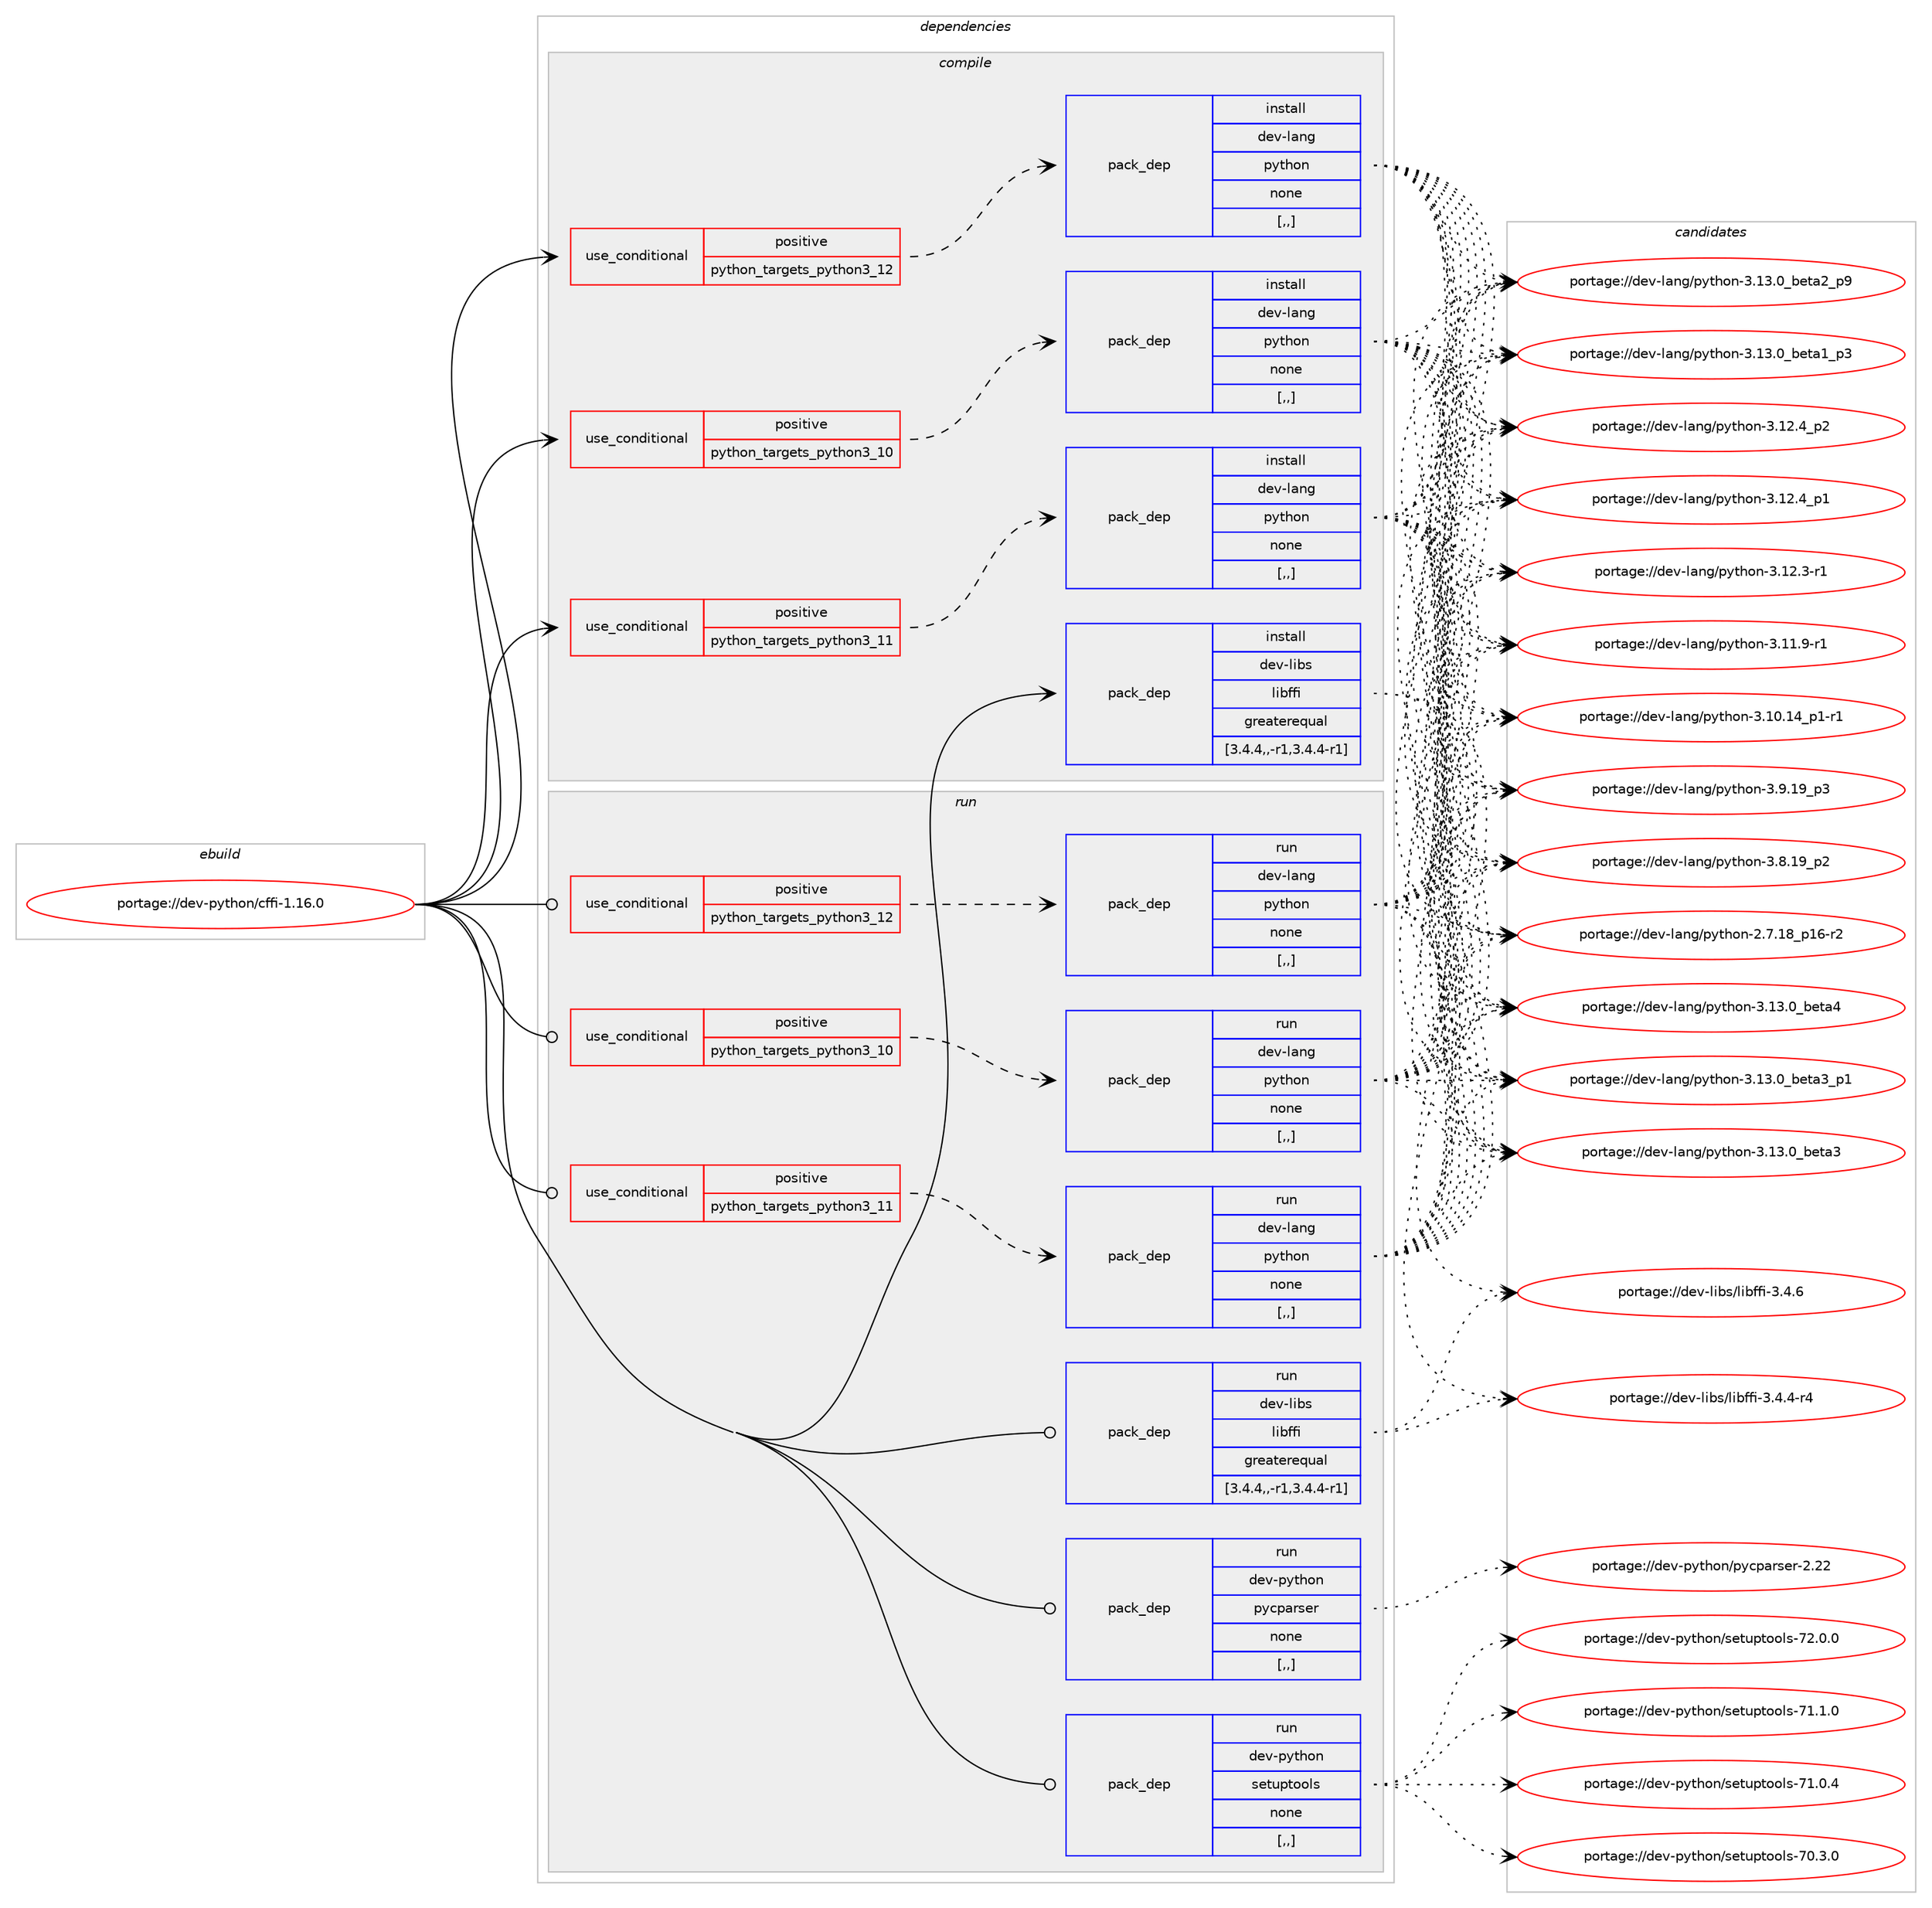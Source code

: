 digraph prolog {

# *************
# Graph options
# *************

newrank=true;
concentrate=true;
compound=true;
graph [rankdir=LR,fontname=Helvetica,fontsize=10,ranksep=1.5];#, ranksep=2.5, nodesep=0.2];
edge  [arrowhead=vee];
node  [fontname=Helvetica,fontsize=10];

# **********
# The ebuild
# **********

subgraph cluster_leftcol {
color=gray;
label=<<i>ebuild</i>>;
id [label="portage://dev-python/cffi-1.16.0", color=red, width=4, href="../dev-python/cffi-1.16.0.svg"];
}

# ****************
# The dependencies
# ****************

subgraph cluster_midcol {
color=gray;
label=<<i>dependencies</i>>;
subgraph cluster_compile {
fillcolor="#eeeeee";
style=filled;
label=<<i>compile</i>>;
subgraph cond31681 {
dependency143806 [label=<<TABLE BORDER="0" CELLBORDER="1" CELLSPACING="0" CELLPADDING="4"><TR><TD ROWSPAN="3" CELLPADDING="10">use_conditional</TD></TR><TR><TD>positive</TD></TR><TR><TD>python_targets_python3_10</TD></TR></TABLE>>, shape=none, color=red];
subgraph pack110878 {
dependency143807 [label=<<TABLE BORDER="0" CELLBORDER="1" CELLSPACING="0" CELLPADDING="4" WIDTH="220"><TR><TD ROWSPAN="6" CELLPADDING="30">pack_dep</TD></TR><TR><TD WIDTH="110">install</TD></TR><TR><TD>dev-lang</TD></TR><TR><TD>python</TD></TR><TR><TD>none</TD></TR><TR><TD>[,,]</TD></TR></TABLE>>, shape=none, color=blue];
}
dependency143806:e -> dependency143807:w [weight=20,style="dashed",arrowhead="vee"];
}
id:e -> dependency143806:w [weight=20,style="solid",arrowhead="vee"];
subgraph cond31682 {
dependency143808 [label=<<TABLE BORDER="0" CELLBORDER="1" CELLSPACING="0" CELLPADDING="4"><TR><TD ROWSPAN="3" CELLPADDING="10">use_conditional</TD></TR><TR><TD>positive</TD></TR><TR><TD>python_targets_python3_11</TD></TR></TABLE>>, shape=none, color=red];
subgraph pack110879 {
dependency143809 [label=<<TABLE BORDER="0" CELLBORDER="1" CELLSPACING="0" CELLPADDING="4" WIDTH="220"><TR><TD ROWSPAN="6" CELLPADDING="30">pack_dep</TD></TR><TR><TD WIDTH="110">install</TD></TR><TR><TD>dev-lang</TD></TR><TR><TD>python</TD></TR><TR><TD>none</TD></TR><TR><TD>[,,]</TD></TR></TABLE>>, shape=none, color=blue];
}
dependency143808:e -> dependency143809:w [weight=20,style="dashed",arrowhead="vee"];
}
id:e -> dependency143808:w [weight=20,style="solid",arrowhead="vee"];
subgraph cond31683 {
dependency143810 [label=<<TABLE BORDER="0" CELLBORDER="1" CELLSPACING="0" CELLPADDING="4"><TR><TD ROWSPAN="3" CELLPADDING="10">use_conditional</TD></TR><TR><TD>positive</TD></TR><TR><TD>python_targets_python3_12</TD></TR></TABLE>>, shape=none, color=red];
subgraph pack110880 {
dependency143811 [label=<<TABLE BORDER="0" CELLBORDER="1" CELLSPACING="0" CELLPADDING="4" WIDTH="220"><TR><TD ROWSPAN="6" CELLPADDING="30">pack_dep</TD></TR><TR><TD WIDTH="110">install</TD></TR><TR><TD>dev-lang</TD></TR><TR><TD>python</TD></TR><TR><TD>none</TD></TR><TR><TD>[,,]</TD></TR></TABLE>>, shape=none, color=blue];
}
dependency143810:e -> dependency143811:w [weight=20,style="dashed",arrowhead="vee"];
}
id:e -> dependency143810:w [weight=20,style="solid",arrowhead="vee"];
subgraph pack110881 {
dependency143812 [label=<<TABLE BORDER="0" CELLBORDER="1" CELLSPACING="0" CELLPADDING="4" WIDTH="220"><TR><TD ROWSPAN="6" CELLPADDING="30">pack_dep</TD></TR><TR><TD WIDTH="110">install</TD></TR><TR><TD>dev-libs</TD></TR><TR><TD>libffi</TD></TR><TR><TD>greaterequal</TD></TR><TR><TD>[3.4.4,,-r1,3.4.4-r1]</TD></TR></TABLE>>, shape=none, color=blue];
}
id:e -> dependency143812:w [weight=20,style="solid",arrowhead="vee"];
}
subgraph cluster_compileandrun {
fillcolor="#eeeeee";
style=filled;
label=<<i>compile and run</i>>;
}
subgraph cluster_run {
fillcolor="#eeeeee";
style=filled;
label=<<i>run</i>>;
subgraph cond31684 {
dependency143813 [label=<<TABLE BORDER="0" CELLBORDER="1" CELLSPACING="0" CELLPADDING="4"><TR><TD ROWSPAN="3" CELLPADDING="10">use_conditional</TD></TR><TR><TD>positive</TD></TR><TR><TD>python_targets_python3_10</TD></TR></TABLE>>, shape=none, color=red];
subgraph pack110882 {
dependency143814 [label=<<TABLE BORDER="0" CELLBORDER="1" CELLSPACING="0" CELLPADDING="4" WIDTH="220"><TR><TD ROWSPAN="6" CELLPADDING="30">pack_dep</TD></TR><TR><TD WIDTH="110">run</TD></TR><TR><TD>dev-lang</TD></TR><TR><TD>python</TD></TR><TR><TD>none</TD></TR><TR><TD>[,,]</TD></TR></TABLE>>, shape=none, color=blue];
}
dependency143813:e -> dependency143814:w [weight=20,style="dashed",arrowhead="vee"];
}
id:e -> dependency143813:w [weight=20,style="solid",arrowhead="odot"];
subgraph cond31685 {
dependency143815 [label=<<TABLE BORDER="0" CELLBORDER="1" CELLSPACING="0" CELLPADDING="4"><TR><TD ROWSPAN="3" CELLPADDING="10">use_conditional</TD></TR><TR><TD>positive</TD></TR><TR><TD>python_targets_python3_11</TD></TR></TABLE>>, shape=none, color=red];
subgraph pack110883 {
dependency143816 [label=<<TABLE BORDER="0" CELLBORDER="1" CELLSPACING="0" CELLPADDING="4" WIDTH="220"><TR><TD ROWSPAN="6" CELLPADDING="30">pack_dep</TD></TR><TR><TD WIDTH="110">run</TD></TR><TR><TD>dev-lang</TD></TR><TR><TD>python</TD></TR><TR><TD>none</TD></TR><TR><TD>[,,]</TD></TR></TABLE>>, shape=none, color=blue];
}
dependency143815:e -> dependency143816:w [weight=20,style="dashed",arrowhead="vee"];
}
id:e -> dependency143815:w [weight=20,style="solid",arrowhead="odot"];
subgraph cond31686 {
dependency143817 [label=<<TABLE BORDER="0" CELLBORDER="1" CELLSPACING="0" CELLPADDING="4"><TR><TD ROWSPAN="3" CELLPADDING="10">use_conditional</TD></TR><TR><TD>positive</TD></TR><TR><TD>python_targets_python3_12</TD></TR></TABLE>>, shape=none, color=red];
subgraph pack110884 {
dependency143818 [label=<<TABLE BORDER="0" CELLBORDER="1" CELLSPACING="0" CELLPADDING="4" WIDTH="220"><TR><TD ROWSPAN="6" CELLPADDING="30">pack_dep</TD></TR><TR><TD WIDTH="110">run</TD></TR><TR><TD>dev-lang</TD></TR><TR><TD>python</TD></TR><TR><TD>none</TD></TR><TR><TD>[,,]</TD></TR></TABLE>>, shape=none, color=blue];
}
dependency143817:e -> dependency143818:w [weight=20,style="dashed",arrowhead="vee"];
}
id:e -> dependency143817:w [weight=20,style="solid",arrowhead="odot"];
subgraph pack110885 {
dependency143819 [label=<<TABLE BORDER="0" CELLBORDER="1" CELLSPACING="0" CELLPADDING="4" WIDTH="220"><TR><TD ROWSPAN="6" CELLPADDING="30">pack_dep</TD></TR><TR><TD WIDTH="110">run</TD></TR><TR><TD>dev-libs</TD></TR><TR><TD>libffi</TD></TR><TR><TD>greaterequal</TD></TR><TR><TD>[3.4.4,,-r1,3.4.4-r1]</TD></TR></TABLE>>, shape=none, color=blue];
}
id:e -> dependency143819:w [weight=20,style="solid",arrowhead="odot"];
subgraph pack110886 {
dependency143820 [label=<<TABLE BORDER="0" CELLBORDER="1" CELLSPACING="0" CELLPADDING="4" WIDTH="220"><TR><TD ROWSPAN="6" CELLPADDING="30">pack_dep</TD></TR><TR><TD WIDTH="110">run</TD></TR><TR><TD>dev-python</TD></TR><TR><TD>pycparser</TD></TR><TR><TD>none</TD></TR><TR><TD>[,,]</TD></TR></TABLE>>, shape=none, color=blue];
}
id:e -> dependency143820:w [weight=20,style="solid",arrowhead="odot"];
subgraph pack110887 {
dependency143821 [label=<<TABLE BORDER="0" CELLBORDER="1" CELLSPACING="0" CELLPADDING="4" WIDTH="220"><TR><TD ROWSPAN="6" CELLPADDING="30">pack_dep</TD></TR><TR><TD WIDTH="110">run</TD></TR><TR><TD>dev-python</TD></TR><TR><TD>setuptools</TD></TR><TR><TD>none</TD></TR><TR><TD>[,,]</TD></TR></TABLE>>, shape=none, color=blue];
}
id:e -> dependency143821:w [weight=20,style="solid",arrowhead="odot"];
}
}

# **************
# The candidates
# **************

subgraph cluster_choices {
rank=same;
color=gray;
label=<<i>candidates</i>>;

subgraph choice110878 {
color=black;
nodesep=1;
choice1001011184510897110103471121211161041111104551464951464895981011169752 [label="portage://dev-lang/python-3.13.0_beta4", color=red, width=4,href="../dev-lang/python-3.13.0_beta4.svg"];
choice10010111845108971101034711212111610411111045514649514648959810111697519511249 [label="portage://dev-lang/python-3.13.0_beta3_p1", color=red, width=4,href="../dev-lang/python-3.13.0_beta3_p1.svg"];
choice1001011184510897110103471121211161041111104551464951464895981011169751 [label="portage://dev-lang/python-3.13.0_beta3", color=red, width=4,href="../dev-lang/python-3.13.0_beta3.svg"];
choice10010111845108971101034711212111610411111045514649514648959810111697509511257 [label="portage://dev-lang/python-3.13.0_beta2_p9", color=red, width=4,href="../dev-lang/python-3.13.0_beta2_p9.svg"];
choice10010111845108971101034711212111610411111045514649514648959810111697499511251 [label="portage://dev-lang/python-3.13.0_beta1_p3", color=red, width=4,href="../dev-lang/python-3.13.0_beta1_p3.svg"];
choice100101118451089711010347112121116104111110455146495046529511250 [label="portage://dev-lang/python-3.12.4_p2", color=red, width=4,href="../dev-lang/python-3.12.4_p2.svg"];
choice100101118451089711010347112121116104111110455146495046529511249 [label="portage://dev-lang/python-3.12.4_p1", color=red, width=4,href="../dev-lang/python-3.12.4_p1.svg"];
choice100101118451089711010347112121116104111110455146495046514511449 [label="portage://dev-lang/python-3.12.3-r1", color=red, width=4,href="../dev-lang/python-3.12.3-r1.svg"];
choice100101118451089711010347112121116104111110455146494946574511449 [label="portage://dev-lang/python-3.11.9-r1", color=red, width=4,href="../dev-lang/python-3.11.9-r1.svg"];
choice100101118451089711010347112121116104111110455146494846495295112494511449 [label="portage://dev-lang/python-3.10.14_p1-r1", color=red, width=4,href="../dev-lang/python-3.10.14_p1-r1.svg"];
choice100101118451089711010347112121116104111110455146574649579511251 [label="portage://dev-lang/python-3.9.19_p3", color=red, width=4,href="../dev-lang/python-3.9.19_p3.svg"];
choice100101118451089711010347112121116104111110455146564649579511250 [label="portage://dev-lang/python-3.8.19_p2", color=red, width=4,href="../dev-lang/python-3.8.19_p2.svg"];
choice100101118451089711010347112121116104111110455046554649569511249544511450 [label="portage://dev-lang/python-2.7.18_p16-r2", color=red, width=4,href="../dev-lang/python-2.7.18_p16-r2.svg"];
dependency143807:e -> choice1001011184510897110103471121211161041111104551464951464895981011169752:w [style=dotted,weight="100"];
dependency143807:e -> choice10010111845108971101034711212111610411111045514649514648959810111697519511249:w [style=dotted,weight="100"];
dependency143807:e -> choice1001011184510897110103471121211161041111104551464951464895981011169751:w [style=dotted,weight="100"];
dependency143807:e -> choice10010111845108971101034711212111610411111045514649514648959810111697509511257:w [style=dotted,weight="100"];
dependency143807:e -> choice10010111845108971101034711212111610411111045514649514648959810111697499511251:w [style=dotted,weight="100"];
dependency143807:e -> choice100101118451089711010347112121116104111110455146495046529511250:w [style=dotted,weight="100"];
dependency143807:e -> choice100101118451089711010347112121116104111110455146495046529511249:w [style=dotted,weight="100"];
dependency143807:e -> choice100101118451089711010347112121116104111110455146495046514511449:w [style=dotted,weight="100"];
dependency143807:e -> choice100101118451089711010347112121116104111110455146494946574511449:w [style=dotted,weight="100"];
dependency143807:e -> choice100101118451089711010347112121116104111110455146494846495295112494511449:w [style=dotted,weight="100"];
dependency143807:e -> choice100101118451089711010347112121116104111110455146574649579511251:w [style=dotted,weight="100"];
dependency143807:e -> choice100101118451089711010347112121116104111110455146564649579511250:w [style=dotted,weight="100"];
dependency143807:e -> choice100101118451089711010347112121116104111110455046554649569511249544511450:w [style=dotted,weight="100"];
}
subgraph choice110879 {
color=black;
nodesep=1;
choice1001011184510897110103471121211161041111104551464951464895981011169752 [label="portage://dev-lang/python-3.13.0_beta4", color=red, width=4,href="../dev-lang/python-3.13.0_beta4.svg"];
choice10010111845108971101034711212111610411111045514649514648959810111697519511249 [label="portage://dev-lang/python-3.13.0_beta3_p1", color=red, width=4,href="../dev-lang/python-3.13.0_beta3_p1.svg"];
choice1001011184510897110103471121211161041111104551464951464895981011169751 [label="portage://dev-lang/python-3.13.0_beta3", color=red, width=4,href="../dev-lang/python-3.13.0_beta3.svg"];
choice10010111845108971101034711212111610411111045514649514648959810111697509511257 [label="portage://dev-lang/python-3.13.0_beta2_p9", color=red, width=4,href="../dev-lang/python-3.13.0_beta2_p9.svg"];
choice10010111845108971101034711212111610411111045514649514648959810111697499511251 [label="portage://dev-lang/python-3.13.0_beta1_p3", color=red, width=4,href="../dev-lang/python-3.13.0_beta1_p3.svg"];
choice100101118451089711010347112121116104111110455146495046529511250 [label="portage://dev-lang/python-3.12.4_p2", color=red, width=4,href="../dev-lang/python-3.12.4_p2.svg"];
choice100101118451089711010347112121116104111110455146495046529511249 [label="portage://dev-lang/python-3.12.4_p1", color=red, width=4,href="../dev-lang/python-3.12.4_p1.svg"];
choice100101118451089711010347112121116104111110455146495046514511449 [label="portage://dev-lang/python-3.12.3-r1", color=red, width=4,href="../dev-lang/python-3.12.3-r1.svg"];
choice100101118451089711010347112121116104111110455146494946574511449 [label="portage://dev-lang/python-3.11.9-r1", color=red, width=4,href="../dev-lang/python-3.11.9-r1.svg"];
choice100101118451089711010347112121116104111110455146494846495295112494511449 [label="portage://dev-lang/python-3.10.14_p1-r1", color=red, width=4,href="../dev-lang/python-3.10.14_p1-r1.svg"];
choice100101118451089711010347112121116104111110455146574649579511251 [label="portage://dev-lang/python-3.9.19_p3", color=red, width=4,href="../dev-lang/python-3.9.19_p3.svg"];
choice100101118451089711010347112121116104111110455146564649579511250 [label="portage://dev-lang/python-3.8.19_p2", color=red, width=4,href="../dev-lang/python-3.8.19_p2.svg"];
choice100101118451089711010347112121116104111110455046554649569511249544511450 [label="portage://dev-lang/python-2.7.18_p16-r2", color=red, width=4,href="../dev-lang/python-2.7.18_p16-r2.svg"];
dependency143809:e -> choice1001011184510897110103471121211161041111104551464951464895981011169752:w [style=dotted,weight="100"];
dependency143809:e -> choice10010111845108971101034711212111610411111045514649514648959810111697519511249:w [style=dotted,weight="100"];
dependency143809:e -> choice1001011184510897110103471121211161041111104551464951464895981011169751:w [style=dotted,weight="100"];
dependency143809:e -> choice10010111845108971101034711212111610411111045514649514648959810111697509511257:w [style=dotted,weight="100"];
dependency143809:e -> choice10010111845108971101034711212111610411111045514649514648959810111697499511251:w [style=dotted,weight="100"];
dependency143809:e -> choice100101118451089711010347112121116104111110455146495046529511250:w [style=dotted,weight="100"];
dependency143809:e -> choice100101118451089711010347112121116104111110455146495046529511249:w [style=dotted,weight="100"];
dependency143809:e -> choice100101118451089711010347112121116104111110455146495046514511449:w [style=dotted,weight="100"];
dependency143809:e -> choice100101118451089711010347112121116104111110455146494946574511449:w [style=dotted,weight="100"];
dependency143809:e -> choice100101118451089711010347112121116104111110455146494846495295112494511449:w [style=dotted,weight="100"];
dependency143809:e -> choice100101118451089711010347112121116104111110455146574649579511251:w [style=dotted,weight="100"];
dependency143809:e -> choice100101118451089711010347112121116104111110455146564649579511250:w [style=dotted,weight="100"];
dependency143809:e -> choice100101118451089711010347112121116104111110455046554649569511249544511450:w [style=dotted,weight="100"];
}
subgraph choice110880 {
color=black;
nodesep=1;
choice1001011184510897110103471121211161041111104551464951464895981011169752 [label="portage://dev-lang/python-3.13.0_beta4", color=red, width=4,href="../dev-lang/python-3.13.0_beta4.svg"];
choice10010111845108971101034711212111610411111045514649514648959810111697519511249 [label="portage://dev-lang/python-3.13.0_beta3_p1", color=red, width=4,href="../dev-lang/python-3.13.0_beta3_p1.svg"];
choice1001011184510897110103471121211161041111104551464951464895981011169751 [label="portage://dev-lang/python-3.13.0_beta3", color=red, width=4,href="../dev-lang/python-3.13.0_beta3.svg"];
choice10010111845108971101034711212111610411111045514649514648959810111697509511257 [label="portage://dev-lang/python-3.13.0_beta2_p9", color=red, width=4,href="../dev-lang/python-3.13.0_beta2_p9.svg"];
choice10010111845108971101034711212111610411111045514649514648959810111697499511251 [label="portage://dev-lang/python-3.13.0_beta1_p3", color=red, width=4,href="../dev-lang/python-3.13.0_beta1_p3.svg"];
choice100101118451089711010347112121116104111110455146495046529511250 [label="portage://dev-lang/python-3.12.4_p2", color=red, width=4,href="../dev-lang/python-3.12.4_p2.svg"];
choice100101118451089711010347112121116104111110455146495046529511249 [label="portage://dev-lang/python-3.12.4_p1", color=red, width=4,href="../dev-lang/python-3.12.4_p1.svg"];
choice100101118451089711010347112121116104111110455146495046514511449 [label="portage://dev-lang/python-3.12.3-r1", color=red, width=4,href="../dev-lang/python-3.12.3-r1.svg"];
choice100101118451089711010347112121116104111110455146494946574511449 [label="portage://dev-lang/python-3.11.9-r1", color=red, width=4,href="../dev-lang/python-3.11.9-r1.svg"];
choice100101118451089711010347112121116104111110455146494846495295112494511449 [label="portage://dev-lang/python-3.10.14_p1-r1", color=red, width=4,href="../dev-lang/python-3.10.14_p1-r1.svg"];
choice100101118451089711010347112121116104111110455146574649579511251 [label="portage://dev-lang/python-3.9.19_p3", color=red, width=4,href="../dev-lang/python-3.9.19_p3.svg"];
choice100101118451089711010347112121116104111110455146564649579511250 [label="portage://dev-lang/python-3.8.19_p2", color=red, width=4,href="../dev-lang/python-3.8.19_p2.svg"];
choice100101118451089711010347112121116104111110455046554649569511249544511450 [label="portage://dev-lang/python-2.7.18_p16-r2", color=red, width=4,href="../dev-lang/python-2.7.18_p16-r2.svg"];
dependency143811:e -> choice1001011184510897110103471121211161041111104551464951464895981011169752:w [style=dotted,weight="100"];
dependency143811:e -> choice10010111845108971101034711212111610411111045514649514648959810111697519511249:w [style=dotted,weight="100"];
dependency143811:e -> choice1001011184510897110103471121211161041111104551464951464895981011169751:w [style=dotted,weight="100"];
dependency143811:e -> choice10010111845108971101034711212111610411111045514649514648959810111697509511257:w [style=dotted,weight="100"];
dependency143811:e -> choice10010111845108971101034711212111610411111045514649514648959810111697499511251:w [style=dotted,weight="100"];
dependency143811:e -> choice100101118451089711010347112121116104111110455146495046529511250:w [style=dotted,weight="100"];
dependency143811:e -> choice100101118451089711010347112121116104111110455146495046529511249:w [style=dotted,weight="100"];
dependency143811:e -> choice100101118451089711010347112121116104111110455146495046514511449:w [style=dotted,weight="100"];
dependency143811:e -> choice100101118451089711010347112121116104111110455146494946574511449:w [style=dotted,weight="100"];
dependency143811:e -> choice100101118451089711010347112121116104111110455146494846495295112494511449:w [style=dotted,weight="100"];
dependency143811:e -> choice100101118451089711010347112121116104111110455146574649579511251:w [style=dotted,weight="100"];
dependency143811:e -> choice100101118451089711010347112121116104111110455146564649579511250:w [style=dotted,weight="100"];
dependency143811:e -> choice100101118451089711010347112121116104111110455046554649569511249544511450:w [style=dotted,weight="100"];
}
subgraph choice110881 {
color=black;
nodesep=1;
choice10010111845108105981154710810598102102105455146524654 [label="portage://dev-libs/libffi-3.4.6", color=red, width=4,href="../dev-libs/libffi-3.4.6.svg"];
choice100101118451081059811547108105981021021054551465246524511452 [label="portage://dev-libs/libffi-3.4.4-r4", color=red, width=4,href="../dev-libs/libffi-3.4.4-r4.svg"];
dependency143812:e -> choice10010111845108105981154710810598102102105455146524654:w [style=dotted,weight="100"];
dependency143812:e -> choice100101118451081059811547108105981021021054551465246524511452:w [style=dotted,weight="100"];
}
subgraph choice110882 {
color=black;
nodesep=1;
choice1001011184510897110103471121211161041111104551464951464895981011169752 [label="portage://dev-lang/python-3.13.0_beta4", color=red, width=4,href="../dev-lang/python-3.13.0_beta4.svg"];
choice10010111845108971101034711212111610411111045514649514648959810111697519511249 [label="portage://dev-lang/python-3.13.0_beta3_p1", color=red, width=4,href="../dev-lang/python-3.13.0_beta3_p1.svg"];
choice1001011184510897110103471121211161041111104551464951464895981011169751 [label="portage://dev-lang/python-3.13.0_beta3", color=red, width=4,href="../dev-lang/python-3.13.0_beta3.svg"];
choice10010111845108971101034711212111610411111045514649514648959810111697509511257 [label="portage://dev-lang/python-3.13.0_beta2_p9", color=red, width=4,href="../dev-lang/python-3.13.0_beta2_p9.svg"];
choice10010111845108971101034711212111610411111045514649514648959810111697499511251 [label="portage://dev-lang/python-3.13.0_beta1_p3", color=red, width=4,href="../dev-lang/python-3.13.0_beta1_p3.svg"];
choice100101118451089711010347112121116104111110455146495046529511250 [label="portage://dev-lang/python-3.12.4_p2", color=red, width=4,href="../dev-lang/python-3.12.4_p2.svg"];
choice100101118451089711010347112121116104111110455146495046529511249 [label="portage://dev-lang/python-3.12.4_p1", color=red, width=4,href="../dev-lang/python-3.12.4_p1.svg"];
choice100101118451089711010347112121116104111110455146495046514511449 [label="portage://dev-lang/python-3.12.3-r1", color=red, width=4,href="../dev-lang/python-3.12.3-r1.svg"];
choice100101118451089711010347112121116104111110455146494946574511449 [label="portage://dev-lang/python-3.11.9-r1", color=red, width=4,href="../dev-lang/python-3.11.9-r1.svg"];
choice100101118451089711010347112121116104111110455146494846495295112494511449 [label="portage://dev-lang/python-3.10.14_p1-r1", color=red, width=4,href="../dev-lang/python-3.10.14_p1-r1.svg"];
choice100101118451089711010347112121116104111110455146574649579511251 [label="portage://dev-lang/python-3.9.19_p3", color=red, width=4,href="../dev-lang/python-3.9.19_p3.svg"];
choice100101118451089711010347112121116104111110455146564649579511250 [label="portage://dev-lang/python-3.8.19_p2", color=red, width=4,href="../dev-lang/python-3.8.19_p2.svg"];
choice100101118451089711010347112121116104111110455046554649569511249544511450 [label="portage://dev-lang/python-2.7.18_p16-r2", color=red, width=4,href="../dev-lang/python-2.7.18_p16-r2.svg"];
dependency143814:e -> choice1001011184510897110103471121211161041111104551464951464895981011169752:w [style=dotted,weight="100"];
dependency143814:e -> choice10010111845108971101034711212111610411111045514649514648959810111697519511249:w [style=dotted,weight="100"];
dependency143814:e -> choice1001011184510897110103471121211161041111104551464951464895981011169751:w [style=dotted,weight="100"];
dependency143814:e -> choice10010111845108971101034711212111610411111045514649514648959810111697509511257:w [style=dotted,weight="100"];
dependency143814:e -> choice10010111845108971101034711212111610411111045514649514648959810111697499511251:w [style=dotted,weight="100"];
dependency143814:e -> choice100101118451089711010347112121116104111110455146495046529511250:w [style=dotted,weight="100"];
dependency143814:e -> choice100101118451089711010347112121116104111110455146495046529511249:w [style=dotted,weight="100"];
dependency143814:e -> choice100101118451089711010347112121116104111110455146495046514511449:w [style=dotted,weight="100"];
dependency143814:e -> choice100101118451089711010347112121116104111110455146494946574511449:w [style=dotted,weight="100"];
dependency143814:e -> choice100101118451089711010347112121116104111110455146494846495295112494511449:w [style=dotted,weight="100"];
dependency143814:e -> choice100101118451089711010347112121116104111110455146574649579511251:w [style=dotted,weight="100"];
dependency143814:e -> choice100101118451089711010347112121116104111110455146564649579511250:w [style=dotted,weight="100"];
dependency143814:e -> choice100101118451089711010347112121116104111110455046554649569511249544511450:w [style=dotted,weight="100"];
}
subgraph choice110883 {
color=black;
nodesep=1;
choice1001011184510897110103471121211161041111104551464951464895981011169752 [label="portage://dev-lang/python-3.13.0_beta4", color=red, width=4,href="../dev-lang/python-3.13.0_beta4.svg"];
choice10010111845108971101034711212111610411111045514649514648959810111697519511249 [label="portage://dev-lang/python-3.13.0_beta3_p1", color=red, width=4,href="../dev-lang/python-3.13.0_beta3_p1.svg"];
choice1001011184510897110103471121211161041111104551464951464895981011169751 [label="portage://dev-lang/python-3.13.0_beta3", color=red, width=4,href="../dev-lang/python-3.13.0_beta3.svg"];
choice10010111845108971101034711212111610411111045514649514648959810111697509511257 [label="portage://dev-lang/python-3.13.0_beta2_p9", color=red, width=4,href="../dev-lang/python-3.13.0_beta2_p9.svg"];
choice10010111845108971101034711212111610411111045514649514648959810111697499511251 [label="portage://dev-lang/python-3.13.0_beta1_p3", color=red, width=4,href="../dev-lang/python-3.13.0_beta1_p3.svg"];
choice100101118451089711010347112121116104111110455146495046529511250 [label="portage://dev-lang/python-3.12.4_p2", color=red, width=4,href="../dev-lang/python-3.12.4_p2.svg"];
choice100101118451089711010347112121116104111110455146495046529511249 [label="portage://dev-lang/python-3.12.4_p1", color=red, width=4,href="../dev-lang/python-3.12.4_p1.svg"];
choice100101118451089711010347112121116104111110455146495046514511449 [label="portage://dev-lang/python-3.12.3-r1", color=red, width=4,href="../dev-lang/python-3.12.3-r1.svg"];
choice100101118451089711010347112121116104111110455146494946574511449 [label="portage://dev-lang/python-3.11.9-r1", color=red, width=4,href="../dev-lang/python-3.11.9-r1.svg"];
choice100101118451089711010347112121116104111110455146494846495295112494511449 [label="portage://dev-lang/python-3.10.14_p1-r1", color=red, width=4,href="../dev-lang/python-3.10.14_p1-r1.svg"];
choice100101118451089711010347112121116104111110455146574649579511251 [label="portage://dev-lang/python-3.9.19_p3", color=red, width=4,href="../dev-lang/python-3.9.19_p3.svg"];
choice100101118451089711010347112121116104111110455146564649579511250 [label="portage://dev-lang/python-3.8.19_p2", color=red, width=4,href="../dev-lang/python-3.8.19_p2.svg"];
choice100101118451089711010347112121116104111110455046554649569511249544511450 [label="portage://dev-lang/python-2.7.18_p16-r2", color=red, width=4,href="../dev-lang/python-2.7.18_p16-r2.svg"];
dependency143816:e -> choice1001011184510897110103471121211161041111104551464951464895981011169752:w [style=dotted,weight="100"];
dependency143816:e -> choice10010111845108971101034711212111610411111045514649514648959810111697519511249:w [style=dotted,weight="100"];
dependency143816:e -> choice1001011184510897110103471121211161041111104551464951464895981011169751:w [style=dotted,weight="100"];
dependency143816:e -> choice10010111845108971101034711212111610411111045514649514648959810111697509511257:w [style=dotted,weight="100"];
dependency143816:e -> choice10010111845108971101034711212111610411111045514649514648959810111697499511251:w [style=dotted,weight="100"];
dependency143816:e -> choice100101118451089711010347112121116104111110455146495046529511250:w [style=dotted,weight="100"];
dependency143816:e -> choice100101118451089711010347112121116104111110455146495046529511249:w [style=dotted,weight="100"];
dependency143816:e -> choice100101118451089711010347112121116104111110455146495046514511449:w [style=dotted,weight="100"];
dependency143816:e -> choice100101118451089711010347112121116104111110455146494946574511449:w [style=dotted,weight="100"];
dependency143816:e -> choice100101118451089711010347112121116104111110455146494846495295112494511449:w [style=dotted,weight="100"];
dependency143816:e -> choice100101118451089711010347112121116104111110455146574649579511251:w [style=dotted,weight="100"];
dependency143816:e -> choice100101118451089711010347112121116104111110455146564649579511250:w [style=dotted,weight="100"];
dependency143816:e -> choice100101118451089711010347112121116104111110455046554649569511249544511450:w [style=dotted,weight="100"];
}
subgraph choice110884 {
color=black;
nodesep=1;
choice1001011184510897110103471121211161041111104551464951464895981011169752 [label="portage://dev-lang/python-3.13.0_beta4", color=red, width=4,href="../dev-lang/python-3.13.0_beta4.svg"];
choice10010111845108971101034711212111610411111045514649514648959810111697519511249 [label="portage://dev-lang/python-3.13.0_beta3_p1", color=red, width=4,href="../dev-lang/python-3.13.0_beta3_p1.svg"];
choice1001011184510897110103471121211161041111104551464951464895981011169751 [label="portage://dev-lang/python-3.13.0_beta3", color=red, width=4,href="../dev-lang/python-3.13.0_beta3.svg"];
choice10010111845108971101034711212111610411111045514649514648959810111697509511257 [label="portage://dev-lang/python-3.13.0_beta2_p9", color=red, width=4,href="../dev-lang/python-3.13.0_beta2_p9.svg"];
choice10010111845108971101034711212111610411111045514649514648959810111697499511251 [label="portage://dev-lang/python-3.13.0_beta1_p3", color=red, width=4,href="../dev-lang/python-3.13.0_beta1_p3.svg"];
choice100101118451089711010347112121116104111110455146495046529511250 [label="portage://dev-lang/python-3.12.4_p2", color=red, width=4,href="../dev-lang/python-3.12.4_p2.svg"];
choice100101118451089711010347112121116104111110455146495046529511249 [label="portage://dev-lang/python-3.12.4_p1", color=red, width=4,href="../dev-lang/python-3.12.4_p1.svg"];
choice100101118451089711010347112121116104111110455146495046514511449 [label="portage://dev-lang/python-3.12.3-r1", color=red, width=4,href="../dev-lang/python-3.12.3-r1.svg"];
choice100101118451089711010347112121116104111110455146494946574511449 [label="portage://dev-lang/python-3.11.9-r1", color=red, width=4,href="../dev-lang/python-3.11.9-r1.svg"];
choice100101118451089711010347112121116104111110455146494846495295112494511449 [label="portage://dev-lang/python-3.10.14_p1-r1", color=red, width=4,href="../dev-lang/python-3.10.14_p1-r1.svg"];
choice100101118451089711010347112121116104111110455146574649579511251 [label="portage://dev-lang/python-3.9.19_p3", color=red, width=4,href="../dev-lang/python-3.9.19_p3.svg"];
choice100101118451089711010347112121116104111110455146564649579511250 [label="portage://dev-lang/python-3.8.19_p2", color=red, width=4,href="../dev-lang/python-3.8.19_p2.svg"];
choice100101118451089711010347112121116104111110455046554649569511249544511450 [label="portage://dev-lang/python-2.7.18_p16-r2", color=red, width=4,href="../dev-lang/python-2.7.18_p16-r2.svg"];
dependency143818:e -> choice1001011184510897110103471121211161041111104551464951464895981011169752:w [style=dotted,weight="100"];
dependency143818:e -> choice10010111845108971101034711212111610411111045514649514648959810111697519511249:w [style=dotted,weight="100"];
dependency143818:e -> choice1001011184510897110103471121211161041111104551464951464895981011169751:w [style=dotted,weight="100"];
dependency143818:e -> choice10010111845108971101034711212111610411111045514649514648959810111697509511257:w [style=dotted,weight="100"];
dependency143818:e -> choice10010111845108971101034711212111610411111045514649514648959810111697499511251:w [style=dotted,weight="100"];
dependency143818:e -> choice100101118451089711010347112121116104111110455146495046529511250:w [style=dotted,weight="100"];
dependency143818:e -> choice100101118451089711010347112121116104111110455146495046529511249:w [style=dotted,weight="100"];
dependency143818:e -> choice100101118451089711010347112121116104111110455146495046514511449:w [style=dotted,weight="100"];
dependency143818:e -> choice100101118451089711010347112121116104111110455146494946574511449:w [style=dotted,weight="100"];
dependency143818:e -> choice100101118451089711010347112121116104111110455146494846495295112494511449:w [style=dotted,weight="100"];
dependency143818:e -> choice100101118451089711010347112121116104111110455146574649579511251:w [style=dotted,weight="100"];
dependency143818:e -> choice100101118451089711010347112121116104111110455146564649579511250:w [style=dotted,weight="100"];
dependency143818:e -> choice100101118451089711010347112121116104111110455046554649569511249544511450:w [style=dotted,weight="100"];
}
subgraph choice110885 {
color=black;
nodesep=1;
choice10010111845108105981154710810598102102105455146524654 [label="portage://dev-libs/libffi-3.4.6", color=red, width=4,href="../dev-libs/libffi-3.4.6.svg"];
choice100101118451081059811547108105981021021054551465246524511452 [label="portage://dev-libs/libffi-3.4.4-r4", color=red, width=4,href="../dev-libs/libffi-3.4.4-r4.svg"];
dependency143819:e -> choice10010111845108105981154710810598102102105455146524654:w [style=dotted,weight="100"];
dependency143819:e -> choice100101118451081059811547108105981021021054551465246524511452:w [style=dotted,weight="100"];
}
subgraph choice110886 {
color=black;
nodesep=1;
choice100101118451121211161041111104711212199112971141151011144550465050 [label="portage://dev-python/pycparser-2.22", color=red, width=4,href="../dev-python/pycparser-2.22.svg"];
dependency143820:e -> choice100101118451121211161041111104711212199112971141151011144550465050:w [style=dotted,weight="100"];
}
subgraph choice110887 {
color=black;
nodesep=1;
choice100101118451121211161041111104711510111611711211611111110811545555046484648 [label="portage://dev-python/setuptools-72.0.0", color=red, width=4,href="../dev-python/setuptools-72.0.0.svg"];
choice100101118451121211161041111104711510111611711211611111110811545554946494648 [label="portage://dev-python/setuptools-71.1.0", color=red, width=4,href="../dev-python/setuptools-71.1.0.svg"];
choice100101118451121211161041111104711510111611711211611111110811545554946484652 [label="portage://dev-python/setuptools-71.0.4", color=red, width=4,href="../dev-python/setuptools-71.0.4.svg"];
choice100101118451121211161041111104711510111611711211611111110811545554846514648 [label="portage://dev-python/setuptools-70.3.0", color=red, width=4,href="../dev-python/setuptools-70.3.0.svg"];
dependency143821:e -> choice100101118451121211161041111104711510111611711211611111110811545555046484648:w [style=dotted,weight="100"];
dependency143821:e -> choice100101118451121211161041111104711510111611711211611111110811545554946494648:w [style=dotted,weight="100"];
dependency143821:e -> choice100101118451121211161041111104711510111611711211611111110811545554946484652:w [style=dotted,weight="100"];
dependency143821:e -> choice100101118451121211161041111104711510111611711211611111110811545554846514648:w [style=dotted,weight="100"];
}
}

}
